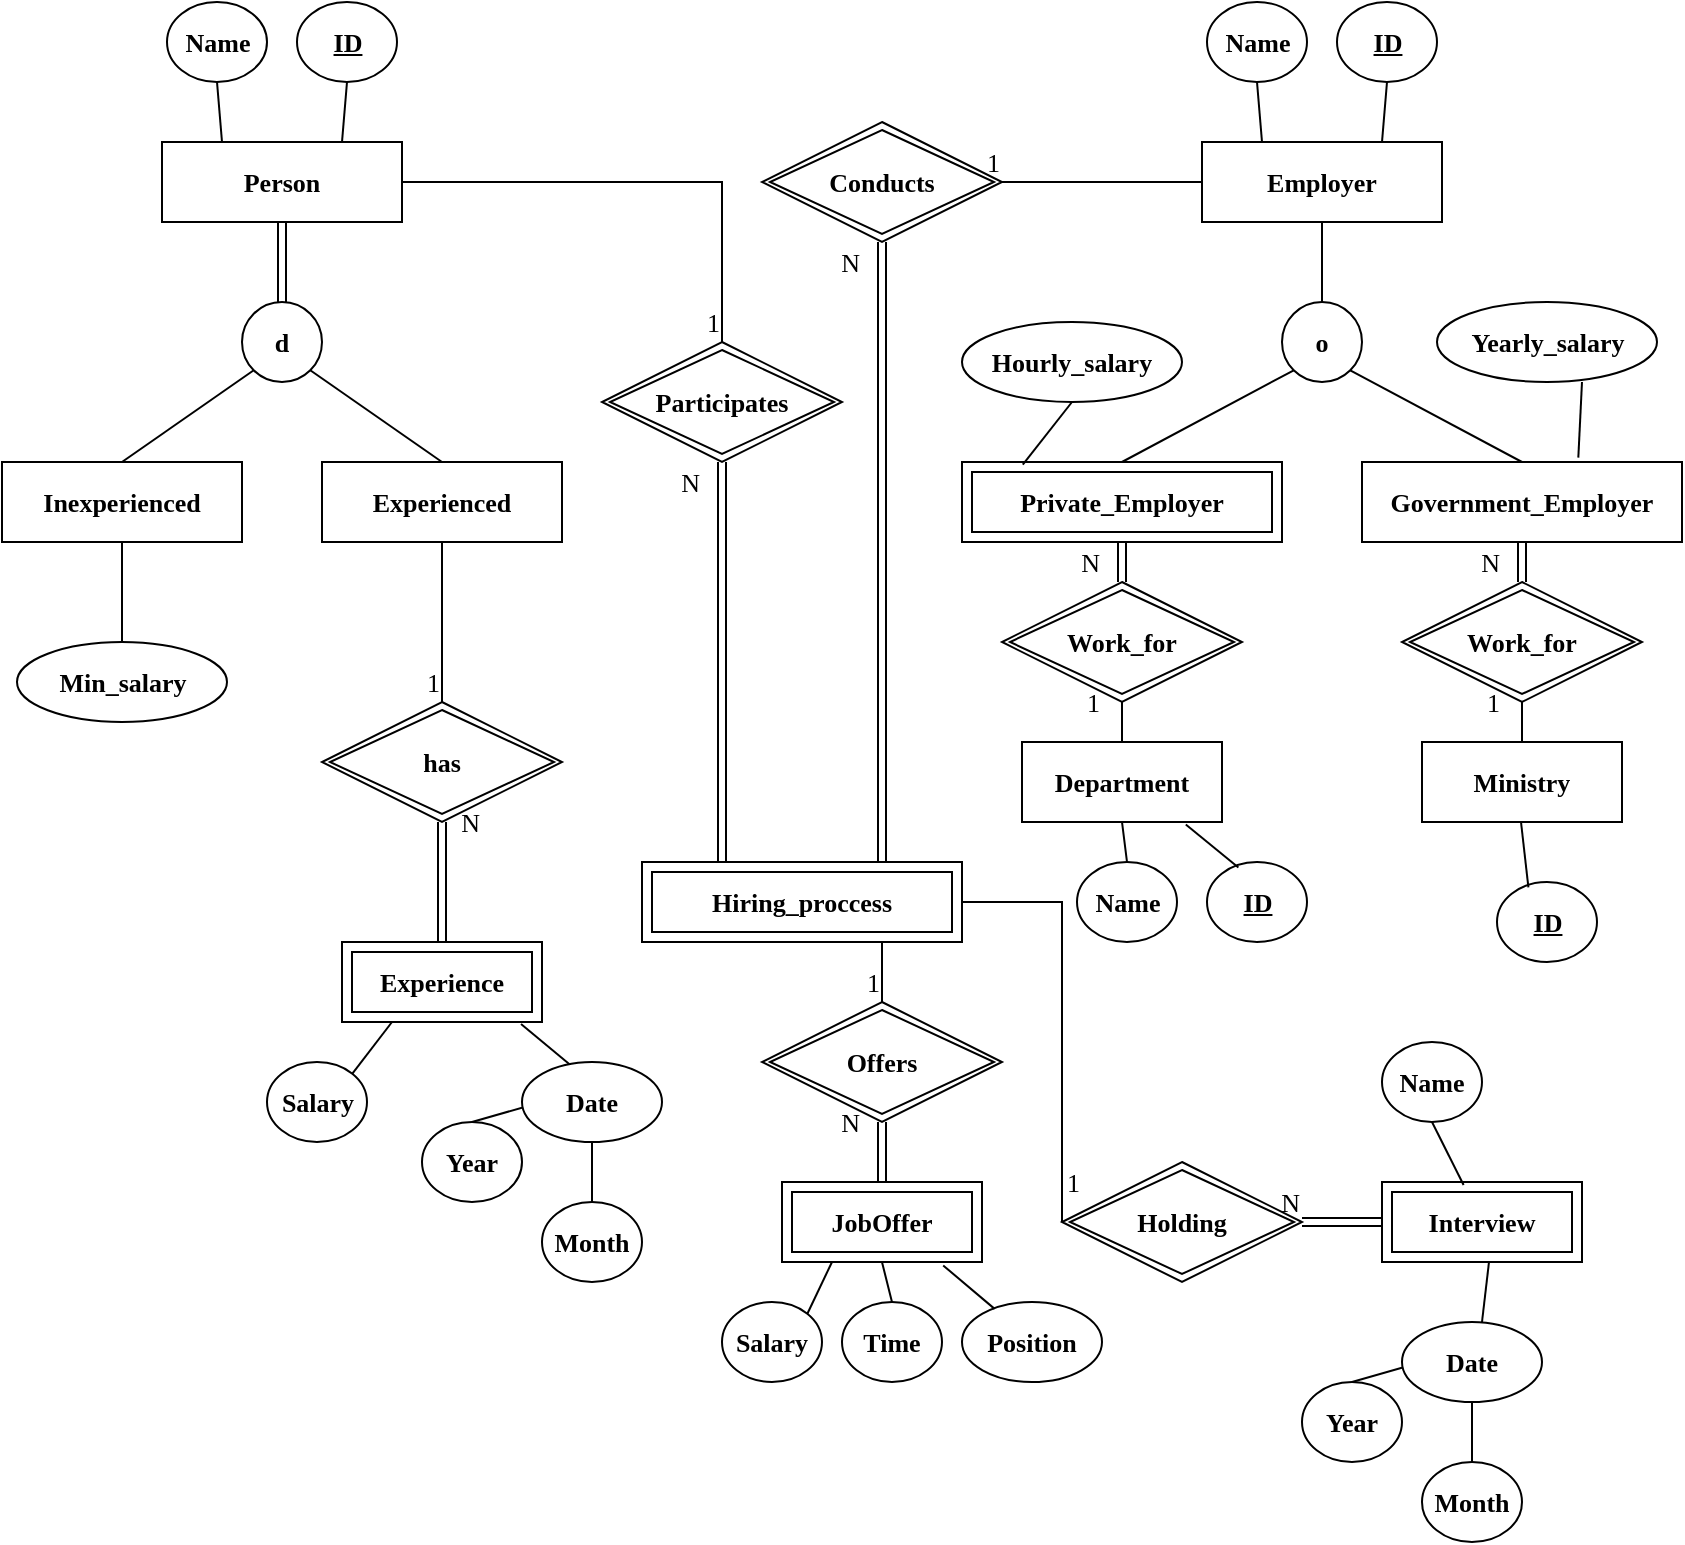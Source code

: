 <mxfile version="26.2.6">
  <diagram id="R2lEEEUBdFMjLlhIrx00" name="Page-1">
    <mxGraphModel dx="1282" dy="769" grid="1" gridSize="10" guides="1" tooltips="1" connect="1" arrows="1" fold="1" page="1" pageScale="1" pageWidth="850" pageHeight="1100" math="0" shadow="0" extFonts="Permanent Marker^https://fonts.googleapis.com/css?family=Permanent+Marker">
      <root>
        <mxCell id="0" />
        <mxCell id="1" parent="0" />
        <mxCell id="jwHc53lMBmDGHj068Qxe-1" value="Experienced" style="whiteSpace=wrap;html=1;align=center;fontFamily=Kahroba RG;fontSize=13;fontStyle=1" parent="1" vertex="1">
          <mxGeometry x="160" y="280" width="120" height="40" as="geometry" />
        </mxCell>
        <mxCell id="jwHc53lMBmDGHj068Qxe-2" value="Inexperienced" style="whiteSpace=wrap;html=1;align=center;fontFamily=Kahroba RG;fontSize=13;fontStyle=1" parent="1" vertex="1">
          <mxGeometry y="280" width="120" height="40" as="geometry" />
        </mxCell>
        <mxCell id="jwHc53lMBmDGHj068Qxe-3" value="Person" style="whiteSpace=wrap;html=1;align=center;fontFamily=Kahroba RG;fontSize=13;fontStyle=1" parent="1" vertex="1">
          <mxGeometry x="80" y="120" width="120" height="40" as="geometry" />
        </mxCell>
        <mxCell id="jwHc53lMBmDGHj068Qxe-4" value="Employer" style="whiteSpace=wrap;html=1;align=center;fontFamily=Kahroba RG;fontSize=13;fontStyle=1" parent="1" vertex="1">
          <mxGeometry x="600" y="120" width="120" height="40" as="geometry" />
        </mxCell>
        <mxCell id="jwHc53lMBmDGHj068Qxe-6" value="Government_Employer" style="whiteSpace=wrap;html=1;align=center;fontFamily=Kahroba RG;fontSize=13;fontStyle=1" parent="1" vertex="1">
          <mxGeometry x="680" y="280" width="160" height="40" as="geometry" />
        </mxCell>
        <mxCell id="jwHc53lMBmDGHj068Qxe-8" value="d" style="ellipse;whiteSpace=wrap;html=1;align=center;fontFamily=Kahroba RG;fontSize=13;fontStyle=1" parent="1" vertex="1">
          <mxGeometry x="120" y="200" width="40" height="40" as="geometry" />
        </mxCell>
        <mxCell id="jwHc53lMBmDGHj068Qxe-9" value="o" style="ellipse;whiteSpace=wrap;html=1;align=center;fontFamily=Kahroba RG;fontSize=13;fontStyle=1" parent="1" vertex="1">
          <mxGeometry x="640" y="200" width="40" height="40" as="geometry" />
        </mxCell>
        <mxCell id="jwHc53lMBmDGHj068Qxe-21" value="" style="shape=link;html=1;rounded=0;exitX=0.5;exitY=1;exitDx=0;exitDy=0;entryX=0.5;entryY=0;entryDx=0;entryDy=0;fontStyle=1;fontFamily=Kahroba RG;fontSize=13;" parent="1" source="jwHc53lMBmDGHj068Qxe-3" target="jwHc53lMBmDGHj068Qxe-8" edge="1">
          <mxGeometry relative="1" as="geometry">
            <mxPoint x="180" y="240" as="sourcePoint" />
            <mxPoint x="340" y="240" as="targetPoint" />
          </mxGeometry>
        </mxCell>
        <mxCell id="jwHc53lMBmDGHj068Qxe-22" value="" style="resizable=0;html=1;whiteSpace=wrap;align=right;verticalAlign=bottom;fontStyle=1;fontFamily=Kahroba RG;fontSize=13;" parent="jwHc53lMBmDGHj068Qxe-21" connectable="0" vertex="1">
          <mxGeometry x="1" relative="1" as="geometry" />
        </mxCell>
        <mxCell id="jwHc53lMBmDGHj068Qxe-23" value="" style="endArrow=none;html=1;rounded=0;exitX=0;exitY=1;exitDx=0;exitDy=0;entryX=0.5;entryY=0;entryDx=0;entryDy=0;fontStyle=1;fontFamily=Kahroba RG;fontSize=13;" parent="1" source="jwHc53lMBmDGHj068Qxe-8" target="jwHc53lMBmDGHj068Qxe-2" edge="1">
          <mxGeometry relative="1" as="geometry">
            <mxPoint x="110" y="220" as="sourcePoint" />
            <mxPoint x="270" y="220" as="targetPoint" />
          </mxGeometry>
        </mxCell>
        <mxCell id="jwHc53lMBmDGHj068Qxe-24" value="" style="endArrow=none;html=1;rounded=0;exitX=1;exitY=1;exitDx=0;exitDy=0;entryX=0.5;entryY=0;entryDx=0;entryDy=0;fontStyle=1;fontFamily=Kahroba RG;fontSize=13;" parent="1" source="jwHc53lMBmDGHj068Qxe-8" target="jwHc53lMBmDGHj068Qxe-1" edge="1">
          <mxGeometry relative="1" as="geometry">
            <mxPoint x="136" y="244" as="sourcePoint" />
            <mxPoint x="70" y="290" as="targetPoint" />
          </mxGeometry>
        </mxCell>
        <mxCell id="jwHc53lMBmDGHj068Qxe-25" value="" style="endArrow=none;html=1;rounded=0;exitX=0;exitY=1;exitDx=0;exitDy=0;entryX=0.5;entryY=0;entryDx=0;entryDy=0;fontStyle=1;fontFamily=Kahroba RG;fontSize=13;" parent="1" source="jwHc53lMBmDGHj068Qxe-9" edge="1">
          <mxGeometry relative="1" as="geometry">
            <mxPoint x="324" y="244" as="sourcePoint" />
            <mxPoint x="560" y="280" as="targetPoint" />
          </mxGeometry>
        </mxCell>
        <mxCell id="jwHc53lMBmDGHj068Qxe-26" value="" style="endArrow=none;html=1;rounded=0;exitX=1;exitY=1;exitDx=0;exitDy=0;entryX=0.5;entryY=0;entryDx=0;entryDy=0;fontStyle=1;fontFamily=Kahroba RG;fontSize=13;" parent="1" source="jwHc53lMBmDGHj068Qxe-9" target="jwHc53lMBmDGHj068Qxe-6" edge="1">
          <mxGeometry relative="1" as="geometry">
            <mxPoint x="656" y="244" as="sourcePoint" />
            <mxPoint x="570" y="290" as="targetPoint" />
          </mxGeometry>
        </mxCell>
        <mxCell id="jwHc53lMBmDGHj068Qxe-27" value="" style="endArrow=none;html=1;rounded=0;exitX=0.5;exitY=1;exitDx=0;exitDy=0;entryX=0.5;entryY=0;entryDx=0;entryDy=0;fontStyle=1;fontFamily=Kahroba RG;fontSize=13;" parent="1" source="jwHc53lMBmDGHj068Qxe-4" target="jwHc53lMBmDGHj068Qxe-9" edge="1">
          <mxGeometry relative="1" as="geometry">
            <mxPoint x="684" y="244" as="sourcePoint" />
            <mxPoint x="770" y="290" as="targetPoint" />
          </mxGeometry>
        </mxCell>
        <mxCell id="jwHc53lMBmDGHj068Qxe-31" value="&lt;span&gt;Experience&lt;/span&gt;" style="shape=ext;margin=3;double=1;whiteSpace=wrap;html=1;align=center;fontStyle=1;fontFamily=Kahroba RG;fontSize=13;" parent="1" vertex="1">
          <mxGeometry x="170" y="520" width="100" height="40" as="geometry" />
        </mxCell>
        <mxCell id="jwHc53lMBmDGHj068Qxe-32" value="has" style="shape=rhombus;double=1;perimeter=rhombusPerimeter;whiteSpace=wrap;html=1;align=center;fontStyle=1;fontFamily=Kahroba RG;fontSize=13;" parent="1" vertex="1">
          <mxGeometry x="160" y="400" width="120" height="60" as="geometry" />
        </mxCell>
        <mxCell id="jwHc53lMBmDGHj068Qxe-33" value="ID" style="ellipse;whiteSpace=wrap;html=1;align=center;fontStyle=5;fontFamily=Kahroba RG;fontSize=13;" parent="1" vertex="1">
          <mxGeometry x="147.5" y="50" width="50" height="40" as="geometry" />
        </mxCell>
        <mxCell id="jwHc53lMBmDGHj068Qxe-34" value="Name" style="ellipse;whiteSpace=wrap;html=1;align=center;fontStyle=1;fontFamily=Kahroba RG;fontSize=13;" parent="1" vertex="1">
          <mxGeometry x="82.5" y="50" width="50" height="40" as="geometry" />
        </mxCell>
        <mxCell id="jwHc53lMBmDGHj068Qxe-38" value="Hiring_proccess" style="shape=ext;margin=3;double=1;whiteSpace=wrap;html=1;align=center;fontStyle=1;fontFamily=Kahroba RG;fontSize=13;" parent="1" vertex="1">
          <mxGeometry x="320" y="480" width="160" height="40" as="geometry" />
        </mxCell>
        <mxCell id="jwHc53lMBmDGHj068Qxe-41" value="" style="endArrow=none;html=1;rounded=0;entryX=1;entryY=0.5;entryDx=0;entryDy=0;exitX=0;exitY=0.5;exitDx=0;exitDy=0;fontFamily=Kahroba RG;fontSize=13;" parent="1" source="jwHc53lMBmDGHj068Qxe-4" target="jwHc53lMBmDGHj068Qxe-45" edge="1">
          <mxGeometry relative="1" as="geometry">
            <mxPoint x="330" y="410" as="sourcePoint" />
            <mxPoint x="500" y="140" as="targetPoint" />
          </mxGeometry>
        </mxCell>
        <mxCell id="jwHc53lMBmDGHj068Qxe-42" value="1" style="resizable=0;html=1;whiteSpace=wrap;align=right;verticalAlign=bottom;fontFamily=Kahroba RG;fontSize=13;" parent="jwHc53lMBmDGHj068Qxe-41" connectable="0" vertex="1">
          <mxGeometry x="1" relative="1" as="geometry" />
        </mxCell>
        <mxCell id="jwHc53lMBmDGHj068Qxe-43" value="" style="shape=link;html=1;rounded=0;exitX=0.75;exitY=0;exitDx=0;exitDy=0;entryX=0.5;entryY=1;entryDx=0;entryDy=0;fontFamily=Kahroba RG;fontSize=13;" parent="1" source="jwHc53lMBmDGHj068Qxe-38" target="jwHc53lMBmDGHj068Qxe-45" edge="1">
          <mxGeometry relative="1" as="geometry">
            <mxPoint x="330" y="410" as="sourcePoint" />
            <mxPoint x="410" y="190" as="targetPoint" />
          </mxGeometry>
        </mxCell>
        <mxCell id="jwHc53lMBmDGHj068Qxe-44" value="N" style="resizable=0;html=1;whiteSpace=wrap;align=right;verticalAlign=bottom;fontFamily=Kahroba RG;fontSize=13;" parent="jwHc53lMBmDGHj068Qxe-43" connectable="0" vertex="1">
          <mxGeometry x="1" relative="1" as="geometry">
            <mxPoint x="-10" y="20" as="offset" />
          </mxGeometry>
        </mxCell>
        <mxCell id="jwHc53lMBmDGHj068Qxe-45" value="&lt;span style=&quot;font-weight: 700;&quot;&gt;Conducts&lt;/span&gt;" style="shape=rhombus;double=1;perimeter=rhombusPerimeter;whiteSpace=wrap;html=1;align=center;fontFamily=Kahroba RG;fontSize=13;" parent="1" vertex="1">
          <mxGeometry x="380" y="110" width="120" height="60" as="geometry" />
        </mxCell>
        <mxCell id="jwHc53lMBmDGHj068Qxe-46" value="" style="endArrow=none;html=1;rounded=0;entryX=0.5;entryY=0;entryDx=0;entryDy=0;exitX=1;exitY=0.5;exitDx=0;exitDy=0;fontFamily=Kahroba RG;fontSize=13;" parent="1" source="jwHc53lMBmDGHj068Qxe-3" target="jwHc53lMBmDGHj068Qxe-50" edge="1">
          <mxGeometry relative="1" as="geometry">
            <mxPoint x="360" y="350" as="sourcePoint" />
            <mxPoint x="360" y="220" as="targetPoint" />
            <Array as="points">
              <mxPoint x="360" y="140" />
            </Array>
          </mxGeometry>
        </mxCell>
        <mxCell id="jwHc53lMBmDGHj068Qxe-47" value="1" style="resizable=0;html=1;whiteSpace=wrap;align=right;verticalAlign=bottom;fontFamily=Kahroba RG;fontSize=13;" parent="jwHc53lMBmDGHj068Qxe-46" connectable="0" vertex="1">
          <mxGeometry x="1" relative="1" as="geometry" />
        </mxCell>
        <mxCell id="jwHc53lMBmDGHj068Qxe-48" value="" style="shape=link;html=1;rounded=0;exitX=0.25;exitY=0;exitDx=0;exitDy=0;entryX=0.5;entryY=1;entryDx=0;entryDy=0;fontFamily=Kahroba RG;fontSize=13;" parent="1" source="jwHc53lMBmDGHj068Qxe-38" target="jwHc53lMBmDGHj068Qxe-50" edge="1">
          <mxGeometry relative="1" as="geometry">
            <mxPoint x="360" y="350" as="sourcePoint" />
            <mxPoint x="360" y="280" as="targetPoint" />
          </mxGeometry>
        </mxCell>
        <mxCell id="jwHc53lMBmDGHj068Qxe-49" value="N" style="resizable=0;html=1;whiteSpace=wrap;align=right;verticalAlign=bottom;fontFamily=Kahroba RG;fontSize=13;" parent="jwHc53lMBmDGHj068Qxe-48" connectable="0" vertex="1">
          <mxGeometry x="1" relative="1" as="geometry">
            <mxPoint x="-10" y="20" as="offset" />
          </mxGeometry>
        </mxCell>
        <mxCell id="jwHc53lMBmDGHj068Qxe-50" value="&lt;font&gt;&lt;b&gt;Participates&lt;/b&gt;&lt;/font&gt;" style="shape=rhombus;double=1;perimeter=rhombusPerimeter;whiteSpace=wrap;html=1;align=center;fontFamily=Kahroba RG;fontSize=13;" parent="1" vertex="1">
          <mxGeometry x="300" y="220" width="120" height="60" as="geometry" />
        </mxCell>
        <mxCell id="jwHc53lMBmDGHj068Qxe-53" value="" style="endArrow=none;html=1;rounded=0;entryX=0;entryY=0.5;entryDx=0;entryDy=0;exitX=1;exitY=0.5;exitDx=0;exitDy=0;fontFamily=Kahroba RG;fontSize=13;" parent="1" source="jwHc53lMBmDGHj068Qxe-38" target="jwHc53lMBmDGHj068Qxe-62" edge="1">
          <mxGeometry relative="1" as="geometry">
            <mxPoint x="310" y="400" as="sourcePoint" />
            <mxPoint x="520" y="500" as="targetPoint" />
            <Array as="points">
              <mxPoint x="530" y="500" />
            </Array>
          </mxGeometry>
        </mxCell>
        <mxCell id="jwHc53lMBmDGHj068Qxe-54" value="1" style="resizable=0;html=1;whiteSpace=wrap;align=right;verticalAlign=bottom;fontFamily=Kahroba RG;fontSize=13;" parent="jwHc53lMBmDGHj068Qxe-53" connectable="0" vertex="1">
          <mxGeometry x="1" relative="1" as="geometry">
            <mxPoint x="10" y="-10" as="offset" />
          </mxGeometry>
        </mxCell>
        <mxCell id="jwHc53lMBmDGHj068Qxe-55" value="&lt;span style=&quot;font-weight: 700;&quot;&gt;Interview&lt;/span&gt;" style="shape=ext;margin=3;double=1;whiteSpace=wrap;html=1;align=center;fontFamily=Kahroba RG;fontSize=13;" parent="1" vertex="1">
          <mxGeometry x="690" y="640" width="100" height="40" as="geometry" />
        </mxCell>
        <mxCell id="jwHc53lMBmDGHj068Qxe-58" value="" style="shape=link;html=1;rounded=0;entryX=1;entryY=0.5;entryDx=0;entryDy=0;exitX=0;exitY=0.5;exitDx=0;exitDy=0;fontFamily=Kahroba RG;fontSize=13;" parent="1" source="jwHc53lMBmDGHj068Qxe-55" edge="1">
          <mxGeometry relative="1" as="geometry">
            <mxPoint x="320" y="600" as="sourcePoint" />
            <mxPoint x="650" y="660" as="targetPoint" />
          </mxGeometry>
        </mxCell>
        <mxCell id="jwHc53lMBmDGHj068Qxe-59" value="N" style="resizable=0;html=1;whiteSpace=wrap;align=right;verticalAlign=bottom;fontFamily=Kahroba RG;fontSize=13;" parent="jwHc53lMBmDGHj068Qxe-58" connectable="0" vertex="1">
          <mxGeometry x="1" relative="1" as="geometry" />
        </mxCell>
        <mxCell id="jwHc53lMBmDGHj068Qxe-60" value="&lt;span style=&quot;font-weight: 700;&quot;&gt;JobOffer&lt;/span&gt;" style="shape=ext;margin=3;double=1;whiteSpace=wrap;html=1;align=center;fontFamily=Kahroba RG;fontSize=13;" parent="1" vertex="1">
          <mxGeometry x="390" y="640" width="100" height="40" as="geometry" />
        </mxCell>
        <mxCell id="jwHc53lMBmDGHj068Qxe-61" value="&lt;span style=&quot;font-weight: 700;&quot;&gt;Offers&lt;/span&gt;" style="shape=rhombus;double=1;perimeter=rhombusPerimeter;whiteSpace=wrap;html=1;align=center;fontFamily=Kahroba RG;fontSize=13;" parent="1" vertex="1">
          <mxGeometry x="380" y="550" width="120" height="60" as="geometry" />
        </mxCell>
        <mxCell id="jwHc53lMBmDGHj068Qxe-62" value="&lt;span style=&quot;font-weight: 700;&quot;&gt;Holding&lt;/span&gt;" style="shape=rhombus;double=1;perimeter=rhombusPerimeter;whiteSpace=wrap;html=1;align=center;fontFamily=Kahroba RG;fontSize=13;" parent="1" vertex="1">
          <mxGeometry x="530" y="630" width="120" height="60" as="geometry" />
        </mxCell>
        <mxCell id="jwHc53lMBmDGHj068Qxe-63" value="" style="shape=link;html=1;rounded=0;entryX=0.5;entryY=1;entryDx=0;entryDy=0;exitX=0.5;exitY=0;exitDx=0;exitDy=0;fontFamily=Kahroba RG;fontSize=13;" parent="1" source="jwHc53lMBmDGHj068Qxe-60" target="jwHc53lMBmDGHj068Qxe-61" edge="1">
          <mxGeometry relative="1" as="geometry">
            <mxPoint x="310" y="480" as="sourcePoint" />
            <mxPoint x="470" y="480" as="targetPoint" />
          </mxGeometry>
        </mxCell>
        <mxCell id="jwHc53lMBmDGHj068Qxe-64" value="N" style="resizable=0;html=1;whiteSpace=wrap;align=right;verticalAlign=bottom;fontFamily=Kahroba RG;fontSize=13;" parent="jwHc53lMBmDGHj068Qxe-63" connectable="0" vertex="1">
          <mxGeometry x="1" relative="1" as="geometry">
            <mxPoint x="-10" y="10" as="offset" />
          </mxGeometry>
        </mxCell>
        <mxCell id="jwHc53lMBmDGHj068Qxe-65" value="" style="endArrow=none;html=1;rounded=0;entryX=0.5;entryY=0;entryDx=0;entryDy=0;exitX=0.75;exitY=1;exitDx=0;exitDy=0;fontFamily=Kahroba RG;fontSize=13;" parent="1" source="jwHc53lMBmDGHj068Qxe-38" target="jwHc53lMBmDGHj068Qxe-61" edge="1">
          <mxGeometry relative="1" as="geometry">
            <mxPoint x="310" y="480" as="sourcePoint" />
            <mxPoint x="470" y="480" as="targetPoint" />
          </mxGeometry>
        </mxCell>
        <mxCell id="jwHc53lMBmDGHj068Qxe-66" value="1" style="resizable=0;html=1;whiteSpace=wrap;align=right;verticalAlign=bottom;fontFamily=Kahroba RG;fontSize=13;" parent="jwHc53lMBmDGHj068Qxe-65" connectable="0" vertex="1">
          <mxGeometry x="1" relative="1" as="geometry" />
        </mxCell>
        <mxCell id="jwHc53lMBmDGHj068Qxe-67" value="" style="endArrow=none;html=1;rounded=0;exitX=0.5;exitY=1;exitDx=0;exitDy=0;entryX=0.5;entryY=0;entryDx=0;entryDy=0;fontFamily=Kahroba RG;fontSize=13;" parent="1" source="jwHc53lMBmDGHj068Qxe-1" target="jwHc53lMBmDGHj068Qxe-32" edge="1">
          <mxGeometry relative="1" as="geometry">
            <mxPoint x="220" y="390" as="sourcePoint" />
            <mxPoint x="380" y="390" as="targetPoint" />
          </mxGeometry>
        </mxCell>
        <mxCell id="jwHc53lMBmDGHj068Qxe-68" value="1" style="resizable=0;html=1;whiteSpace=wrap;align=right;verticalAlign=bottom;fontFamily=Kahroba RG;fontSize=13;" parent="jwHc53lMBmDGHj068Qxe-67" connectable="0" vertex="1">
          <mxGeometry x="1" relative="1" as="geometry" />
        </mxCell>
        <mxCell id="jwHc53lMBmDGHj068Qxe-69" value="" style="shape=link;html=1;rounded=0;exitX=0.5;exitY=0;exitDx=0;exitDy=0;entryX=0.5;entryY=1;entryDx=0;entryDy=0;fontFamily=Kahroba RG;fontSize=13;" parent="1" source="jwHc53lMBmDGHj068Qxe-31" target="jwHc53lMBmDGHj068Qxe-32" edge="1">
          <mxGeometry relative="1" as="geometry">
            <mxPoint x="220" y="390" as="sourcePoint" />
            <mxPoint x="380" y="390" as="targetPoint" />
          </mxGeometry>
        </mxCell>
        <mxCell id="jwHc53lMBmDGHj068Qxe-70" value="N" style="resizable=0;html=1;whiteSpace=wrap;align=right;verticalAlign=bottom;fontFamily=Kahroba RG;fontSize=13;" parent="jwHc53lMBmDGHj068Qxe-69" connectable="0" vertex="1">
          <mxGeometry x="1" relative="1" as="geometry">
            <mxPoint x="20" y="10" as="offset" />
          </mxGeometry>
        </mxCell>
        <mxCell id="jwHc53lMBmDGHj068Qxe-72" value="" style="endArrow=none;html=1;rounded=0;exitX=0.5;exitY=1;exitDx=0;exitDy=0;entryX=0.25;entryY=0;entryDx=0;entryDy=0;fontFamily=Kahroba RG;fontSize=13;" parent="1" source="jwHc53lMBmDGHj068Qxe-34" target="jwHc53lMBmDGHj068Qxe-3" edge="1">
          <mxGeometry relative="1" as="geometry">
            <mxPoint x="310" y="240" as="sourcePoint" />
            <mxPoint x="470" y="240" as="targetPoint" />
          </mxGeometry>
        </mxCell>
        <mxCell id="jwHc53lMBmDGHj068Qxe-73" value="" style="endArrow=none;html=1;rounded=0;exitX=0.5;exitY=1;exitDx=0;exitDy=0;entryX=0.75;entryY=0;entryDx=0;entryDy=0;fontFamily=Kahroba RG;fontSize=13;" parent="1" source="jwHc53lMBmDGHj068Qxe-33" target="jwHc53lMBmDGHj068Qxe-3" edge="1">
          <mxGeometry relative="1" as="geometry">
            <mxPoint x="118" y="100" as="sourcePoint" />
            <mxPoint x="120" y="130" as="targetPoint" />
          </mxGeometry>
        </mxCell>
        <mxCell id="jwHc53lMBmDGHj068Qxe-75" value="ID" style="ellipse;whiteSpace=wrap;html=1;align=center;fontStyle=5;fontFamily=Kahroba RG;fontSize=13;" parent="1" vertex="1">
          <mxGeometry x="667.5" y="50" width="50" height="40" as="geometry" />
        </mxCell>
        <mxCell id="jwHc53lMBmDGHj068Qxe-76" value="Name" style="ellipse;whiteSpace=wrap;html=1;align=center;fontStyle=1;fontFamily=Kahroba RG;fontSize=13;" parent="1" vertex="1">
          <mxGeometry x="602.5" y="50" width="50" height="40" as="geometry" />
        </mxCell>
        <mxCell id="jwHc53lMBmDGHj068Qxe-77" value="" style="endArrow=none;html=1;rounded=0;exitX=0.5;exitY=1;exitDx=0;exitDy=0;entryX=0.25;entryY=0;entryDx=0;entryDy=0;fontFamily=Kahroba RG;fontSize=13;" parent="1" source="jwHc53lMBmDGHj068Qxe-76" edge="1">
          <mxGeometry relative="1" as="geometry">
            <mxPoint x="830" y="240" as="sourcePoint" />
            <mxPoint x="630" y="120" as="targetPoint" />
          </mxGeometry>
        </mxCell>
        <mxCell id="jwHc53lMBmDGHj068Qxe-78" value="" style="endArrow=none;html=1;rounded=0;exitX=0.5;exitY=1;exitDx=0;exitDy=0;entryX=0.75;entryY=0;entryDx=0;entryDy=0;fontFamily=Kahroba RG;fontSize=13;" parent="1" source="jwHc53lMBmDGHj068Qxe-75" edge="1">
          <mxGeometry relative="1" as="geometry">
            <mxPoint x="638" y="100" as="sourcePoint" />
            <mxPoint x="690" y="120" as="targetPoint" />
          </mxGeometry>
        </mxCell>
        <mxCell id="jwHc53lMBmDGHj068Qxe-79" value="Department" style="whiteSpace=wrap;html=1;align=center;fontFamily=Kahroba RG;fontSize=13;fontStyle=1" parent="1" vertex="1">
          <mxGeometry x="510" y="420" width="100" height="40" as="geometry" />
        </mxCell>
        <mxCell id="jwHc53lMBmDGHj068Qxe-80" value="Work_for" style="shape=rhombus;double=1;perimeter=rhombusPerimeter;whiteSpace=wrap;html=1;align=center;fontStyle=1;fontFamily=Kahroba RG;fontSize=13;" parent="1" vertex="1">
          <mxGeometry x="500" y="340" width="120" height="60" as="geometry" />
        </mxCell>
        <mxCell id="jwHc53lMBmDGHj068Qxe-81" value="&lt;span style=&quot;font-weight: 700;&quot;&gt;Private_Employer&lt;/span&gt;" style="shape=ext;margin=3;double=1;whiteSpace=wrap;html=1;align=center;fontFamily=Kahroba RG;fontSize=13;" parent="1" vertex="1">
          <mxGeometry x="480" y="280" width="160" height="40" as="geometry" />
        </mxCell>
        <mxCell id="jwHc53lMBmDGHj068Qxe-84" value="" style="shape=link;html=1;rounded=0;entryX=0.5;entryY=0;entryDx=0;entryDy=0;exitX=0.5;exitY=1;exitDx=0;exitDy=0;fontFamily=Kahroba RG;fontSize=13;" parent="1" source="jwHc53lMBmDGHj068Qxe-81" target="jwHc53lMBmDGHj068Qxe-80" edge="1">
          <mxGeometry relative="1" as="geometry">
            <mxPoint x="310" y="360" as="sourcePoint" />
            <mxPoint x="470" y="360" as="targetPoint" />
          </mxGeometry>
        </mxCell>
        <mxCell id="jwHc53lMBmDGHj068Qxe-85" value="N" style="resizable=0;html=1;whiteSpace=wrap;align=right;verticalAlign=bottom;fontFamily=Kahroba RG;fontSize=13;" parent="jwHc53lMBmDGHj068Qxe-84" connectable="0" vertex="1">
          <mxGeometry x="1" relative="1" as="geometry">
            <mxPoint x="-10" as="offset" />
          </mxGeometry>
        </mxCell>
        <mxCell id="jwHc53lMBmDGHj068Qxe-86" value="" style="endArrow=none;html=1;rounded=0;entryX=0.5;entryY=1;entryDx=0;entryDy=0;exitX=0.5;exitY=0;exitDx=0;exitDy=0;fontFamily=Kahroba RG;fontSize=13;" parent="1" source="jwHc53lMBmDGHj068Qxe-79" target="jwHc53lMBmDGHj068Qxe-80" edge="1">
          <mxGeometry relative="1" as="geometry">
            <mxPoint x="310" y="360" as="sourcePoint" />
            <mxPoint x="470" y="360" as="targetPoint" />
          </mxGeometry>
        </mxCell>
        <mxCell id="jwHc53lMBmDGHj068Qxe-87" value="1" style="resizable=0;html=1;whiteSpace=wrap;align=right;verticalAlign=bottom;fontFamily=Kahroba RG;fontSize=13;" parent="jwHc53lMBmDGHj068Qxe-86" connectable="0" vertex="1">
          <mxGeometry x="1" relative="1" as="geometry">
            <mxPoint x="-10" y="10" as="offset" />
          </mxGeometry>
        </mxCell>
        <mxCell id="jwHc53lMBmDGHj068Qxe-88" value="ID" style="ellipse;whiteSpace=wrap;html=1;align=center;fontStyle=5;fontFamily=Kahroba RG;fontSize=13;" parent="1" vertex="1">
          <mxGeometry x="602.5" y="480" width="50" height="40" as="geometry" />
        </mxCell>
        <mxCell id="jwHc53lMBmDGHj068Qxe-89" value="Name" style="ellipse;whiteSpace=wrap;html=1;align=center;fontStyle=1;fontFamily=Kahroba RG;fontSize=13;" parent="1" vertex="1">
          <mxGeometry x="537.5" y="480" width="50" height="40" as="geometry" />
        </mxCell>
        <mxCell id="jwHc53lMBmDGHj068Qxe-90" value="" style="endArrow=none;html=1;rounded=0;exitX=0.5;exitY=0;exitDx=0;exitDy=0;entryX=0.5;entryY=1;entryDx=0;entryDy=0;fontFamily=Kahroba RG;fontSize=13;" parent="1" source="jwHc53lMBmDGHj068Qxe-89" target="jwHc53lMBmDGHj068Qxe-79" edge="1">
          <mxGeometry relative="1" as="geometry">
            <mxPoint x="765" y="670" as="sourcePoint" />
            <mxPoint x="565" y="550" as="targetPoint" />
          </mxGeometry>
        </mxCell>
        <mxCell id="jwHc53lMBmDGHj068Qxe-91" value="" style="endArrow=none;html=1;rounded=0;exitX=0.314;exitY=0.068;exitDx=0;exitDy=0;entryX=0.819;entryY=1.031;entryDx=0;entryDy=0;exitPerimeter=0;entryPerimeter=0;fontFamily=Kahroba RG;fontSize=13;" parent="1" source="jwHc53lMBmDGHj068Qxe-88" target="jwHc53lMBmDGHj068Qxe-79" edge="1">
          <mxGeometry relative="1" as="geometry">
            <mxPoint x="573" y="530" as="sourcePoint" />
            <mxPoint x="625" y="550" as="targetPoint" />
          </mxGeometry>
        </mxCell>
        <mxCell id="jwHc53lMBmDGHj068Qxe-93" value="Year" style="ellipse;whiteSpace=wrap;html=1;align=center;fontStyle=1;fontFamily=Kahroba RG;fontSize=13;" parent="1" vertex="1">
          <mxGeometry x="210" y="610" width="50" height="40" as="geometry" />
        </mxCell>
        <mxCell id="jwHc53lMBmDGHj068Qxe-94" value="" style="endArrow=none;html=1;rounded=0;exitX=0.5;exitY=0;exitDx=0;exitDy=0;entryX=0;entryY=0.5;entryDx=0;entryDy=0;fontFamily=Kahroba RG;fontSize=13;" parent="1" source="jwHc53lMBmDGHj068Qxe-93" edge="1">
          <mxGeometry relative="1" as="geometry">
            <mxPoint x="432.5" y="770" as="sourcePoint" />
            <mxPoint x="270" y="600" as="targetPoint" />
          </mxGeometry>
        </mxCell>
        <mxCell id="jwHc53lMBmDGHj068Qxe-95" value="" style="endArrow=none;html=1;rounded=0;exitX=0.314;exitY=0.068;exitDx=0;exitDy=0;entryX=0.819;entryY=1.031;entryDx=0;entryDy=0;exitPerimeter=0;entryPerimeter=0;fontFamily=Kahroba RG;fontSize=13;" parent="1" edge="1">
          <mxGeometry relative="1" as="geometry">
            <mxPoint x="285.7" y="582.72" as="sourcePoint" />
            <mxPoint x="259.5" y="561" as="targetPoint" />
          </mxGeometry>
        </mxCell>
        <mxCell id="jwHc53lMBmDGHj068Qxe-96" value="Month" style="ellipse;whiteSpace=wrap;html=1;align=center;fontStyle=1;fontFamily=Kahroba RG;fontSize=13;" parent="1" vertex="1">
          <mxGeometry x="270" y="650" width="50" height="40" as="geometry" />
        </mxCell>
        <mxCell id="jwHc53lMBmDGHj068Qxe-97" value="" style="endArrow=none;html=1;rounded=0;exitX=0.5;exitY=0;exitDx=0;exitDy=0;entryX=0.5;entryY=1;entryDx=0;entryDy=0;fontFamily=Kahroba RG;fontSize=13;" parent="1" source="jwHc53lMBmDGHj068Qxe-96" edge="1">
          <mxGeometry relative="1" as="geometry">
            <mxPoint x="245" y="620" as="sourcePoint" />
            <mxPoint x="295" y="620" as="targetPoint" />
          </mxGeometry>
        </mxCell>
        <mxCell id="jwHc53lMBmDGHj068Qxe-100" value="Salary" style="ellipse;whiteSpace=wrap;html=1;align=center;fontStyle=1;fontFamily=Kahroba RG;fontSize=13;" parent="1" vertex="1">
          <mxGeometry x="132.5" y="580" width="50" height="40" as="geometry" />
        </mxCell>
        <mxCell id="jwHc53lMBmDGHj068Qxe-101" value="" style="endArrow=none;html=1;rounded=0;exitX=1;exitY=0;exitDx=0;exitDy=0;entryX=0.25;entryY=1;entryDx=0;entryDy=0;fontFamily=Kahroba RG;fontSize=13;" parent="1" source="jwHc53lMBmDGHj068Qxe-100" target="jwHc53lMBmDGHj068Qxe-31" edge="1">
          <mxGeometry relative="1" as="geometry">
            <mxPoint x="245" y="620" as="sourcePoint" />
            <mxPoint x="280" y="610" as="targetPoint" />
          </mxGeometry>
        </mxCell>
        <mxCell id="jwHc53lMBmDGHj068Qxe-102" value="Min_salary" style="ellipse;whiteSpace=wrap;html=1;align=center;fontStyle=1;fontFamily=Kahroba RG;fontSize=13;" parent="1" vertex="1">
          <mxGeometry x="7.5" y="370" width="105" height="40" as="geometry" />
        </mxCell>
        <mxCell id="jwHc53lMBmDGHj068Qxe-103" value="" style="endArrow=none;html=1;rounded=0;exitX=0.5;exitY=1;exitDx=0;exitDy=0;entryX=0.5;entryY=0;entryDx=0;entryDy=0;fontFamily=Kahroba RG;fontSize=13;" parent="1" source="jwHc53lMBmDGHj068Qxe-2" target="jwHc53lMBmDGHj068Qxe-102" edge="1">
          <mxGeometry relative="1" as="geometry">
            <mxPoint x="220" y="490" as="sourcePoint" />
            <mxPoint x="380" y="490" as="targetPoint" />
          </mxGeometry>
        </mxCell>
        <mxCell id="jwHc53lMBmDGHj068Qxe-104" value="Hourly_salary" style="ellipse;whiteSpace=wrap;html=1;align=center;fontStyle=1;fontFamily=Kahroba RG;fontSize=13;" parent="1" vertex="1">
          <mxGeometry x="480" y="210" width="110" height="40" as="geometry" />
        </mxCell>
        <mxCell id="jwHc53lMBmDGHj068Qxe-105" value="" style="endArrow=none;html=1;rounded=0;exitX=0.19;exitY=0.034;exitDx=0;exitDy=0;entryX=0.5;entryY=1;entryDx=0;entryDy=0;exitPerimeter=0;fontFamily=Kahroba RG;fontSize=13;" parent="1" source="jwHc53lMBmDGHj068Qxe-81" target="jwHc53lMBmDGHj068Qxe-104" edge="1">
          <mxGeometry relative="1" as="geometry">
            <mxPoint x="628" y="493" as="sourcePoint" />
            <mxPoint x="602" y="471" as="targetPoint" />
          </mxGeometry>
        </mxCell>
        <mxCell id="jwHc53lMBmDGHj068Qxe-106" value="Yearly_salary" style="ellipse;whiteSpace=wrap;html=1;align=center;fontStyle=1;fontFamily=Kahroba RG;fontSize=13;" parent="1" vertex="1">
          <mxGeometry x="717.5" y="200" width="110" height="40" as="geometry" />
        </mxCell>
        <mxCell id="jwHc53lMBmDGHj068Qxe-107" value="" style="endArrow=none;html=1;rounded=0;exitX=0.676;exitY=-0.055;exitDx=0;exitDy=0;entryX=0.5;entryY=1;entryDx=0;entryDy=0;exitPerimeter=0;fontFamily=Kahroba RG;fontSize=13;" parent="1" source="jwHc53lMBmDGHj068Qxe-6" edge="1">
          <mxGeometry relative="1" as="geometry">
            <mxPoint x="765" y="271" as="sourcePoint" />
            <mxPoint x="790" y="240" as="targetPoint" />
          </mxGeometry>
        </mxCell>
        <mxCell id="jwHc53lMBmDGHj068Qxe-108" value="Ministry" style="whiteSpace=wrap;html=1;align=center;fontFamily=Kahroba RG;fontSize=13;fontStyle=1" parent="1" vertex="1">
          <mxGeometry x="710" y="420" width="100" height="40" as="geometry" />
        </mxCell>
        <mxCell id="jwHc53lMBmDGHj068Qxe-109" value="Work_for" style="shape=rhombus;double=1;perimeter=rhombusPerimeter;whiteSpace=wrap;html=1;align=center;fontStyle=1;fontFamily=Kahroba RG;fontSize=13;" parent="1" vertex="1">
          <mxGeometry x="700" y="340" width="120" height="60" as="geometry" />
        </mxCell>
        <mxCell id="jwHc53lMBmDGHj068Qxe-110" value="" style="shape=link;html=1;rounded=0;entryX=0.5;entryY=0;entryDx=0;entryDy=0;exitX=0.5;exitY=1;exitDx=0;exitDy=0;fontFamily=Kahroba RG;fontSize=13;" parent="1" target="jwHc53lMBmDGHj068Qxe-109" edge="1">
          <mxGeometry relative="1" as="geometry">
            <mxPoint x="760" y="320" as="sourcePoint" />
            <mxPoint x="670" y="360" as="targetPoint" />
          </mxGeometry>
        </mxCell>
        <mxCell id="jwHc53lMBmDGHj068Qxe-111" value="N" style="resizable=0;html=1;whiteSpace=wrap;align=right;verticalAlign=bottom;fontFamily=Kahroba RG;fontSize=13;" parent="jwHc53lMBmDGHj068Qxe-110" connectable="0" vertex="1">
          <mxGeometry x="1" relative="1" as="geometry">
            <mxPoint x="-10" as="offset" />
          </mxGeometry>
        </mxCell>
        <mxCell id="jwHc53lMBmDGHj068Qxe-112" value="" style="endArrow=none;html=1;rounded=0;entryX=0.5;entryY=1;entryDx=0;entryDy=0;exitX=0.5;exitY=0;exitDx=0;exitDy=0;fontFamily=Kahroba RG;fontSize=13;" parent="1" source="jwHc53lMBmDGHj068Qxe-108" target="jwHc53lMBmDGHj068Qxe-109" edge="1">
          <mxGeometry relative="1" as="geometry">
            <mxPoint x="510" y="360" as="sourcePoint" />
            <mxPoint x="670" y="360" as="targetPoint" />
          </mxGeometry>
        </mxCell>
        <mxCell id="jwHc53lMBmDGHj068Qxe-113" value="1" style="resizable=0;html=1;whiteSpace=wrap;align=right;verticalAlign=bottom;fontFamily=Kahroba RG;fontSize=13;" parent="jwHc53lMBmDGHj068Qxe-112" connectable="0" vertex="1">
          <mxGeometry x="1" relative="1" as="geometry">
            <mxPoint x="-10" y="10" as="offset" />
          </mxGeometry>
        </mxCell>
        <mxCell id="jwHc53lMBmDGHj068Qxe-114" value="ID" style="ellipse;whiteSpace=wrap;html=1;align=center;fontStyle=5;fontFamily=Kahroba RG;fontSize=13;" parent="1" vertex="1">
          <mxGeometry x="747.5" y="490" width="50" height="40" as="geometry" />
        </mxCell>
        <mxCell id="jwHc53lMBmDGHj068Qxe-115" value="" style="endArrow=none;html=1;rounded=0;exitX=0.314;exitY=0.068;exitDx=0;exitDy=0;entryX=0.819;entryY=1.031;entryDx=0;entryDy=0;exitPerimeter=0;entryPerimeter=0;fontFamily=Kahroba RG;fontSize=13;" parent="1" source="jwHc53lMBmDGHj068Qxe-114" edge="1">
          <mxGeometry relative="1" as="geometry">
            <mxPoint x="740.5" y="529" as="sourcePoint" />
            <mxPoint x="759.5" y="460" as="targetPoint" />
          </mxGeometry>
        </mxCell>
        <mxCell id="jwHc53lMBmDGHj068Qxe-116" value="Year" style="ellipse;whiteSpace=wrap;html=1;align=center;fontStyle=1;fontFamily=Kahroba RG;fontSize=13;" parent="1" vertex="1">
          <mxGeometry x="650" y="740" width="50" height="40" as="geometry" />
        </mxCell>
        <mxCell id="jwHc53lMBmDGHj068Qxe-117" value="" style="endArrow=none;html=1;rounded=0;exitX=0.5;exitY=0;exitDx=0;exitDy=0;entryX=0;entryY=0.5;entryDx=0;entryDy=0;fontFamily=Kahroba RG;fontSize=13;" parent="1" source="jwHc53lMBmDGHj068Qxe-116" edge="1">
          <mxGeometry relative="1" as="geometry">
            <mxPoint x="872.5" y="900" as="sourcePoint" />
            <mxPoint x="710" y="730" as="targetPoint" />
          </mxGeometry>
        </mxCell>
        <mxCell id="jwHc53lMBmDGHj068Qxe-118" value="Month" style="ellipse;whiteSpace=wrap;html=1;align=center;fontStyle=1;fontFamily=Kahroba RG;fontSize=13;" parent="1" vertex="1">
          <mxGeometry x="710" y="780" width="50" height="40" as="geometry" />
        </mxCell>
        <mxCell id="jwHc53lMBmDGHj068Qxe-119" value="" style="endArrow=none;html=1;rounded=0;exitX=0.5;exitY=0;exitDx=0;exitDy=0;entryX=0.5;entryY=1;entryDx=0;entryDy=0;fontFamily=Kahroba RG;fontSize=13;" parent="1" source="jwHc53lMBmDGHj068Qxe-118" edge="1">
          <mxGeometry relative="1" as="geometry">
            <mxPoint x="685" y="750" as="sourcePoint" />
            <mxPoint x="735" y="750" as="targetPoint" />
          </mxGeometry>
        </mxCell>
        <mxCell id="jwHc53lMBmDGHj068Qxe-122" value="" style="endArrow=none;html=1;rounded=0;exitX=0.5;exitY=0;exitDx=0;exitDy=0;entryX=0.819;entryY=1.031;entryDx=0;entryDy=0;entryPerimeter=0;fontFamily=Kahroba RG;fontSize=13;" parent="1" edge="1">
          <mxGeometry relative="1" as="geometry">
            <mxPoint x="740" y="710" as="sourcePoint" />
            <mxPoint x="743.5" y="680" as="targetPoint" />
          </mxGeometry>
        </mxCell>
        <mxCell id="jwHc53lMBmDGHj068Qxe-123" value="Name" style="ellipse;whiteSpace=wrap;html=1;align=center;fontStyle=1;fontFamily=Kahroba RG;fontSize=13;" parent="1" vertex="1">
          <mxGeometry x="690" y="570" width="50" height="40" as="geometry" />
        </mxCell>
        <mxCell id="jwHc53lMBmDGHj068Qxe-124" value="" style="endArrow=none;html=1;rounded=0;exitX=0.5;exitY=1;exitDx=0;exitDy=0;entryX=0.408;entryY=0.037;entryDx=0;entryDy=0;entryPerimeter=0;fontFamily=Kahroba RG;fontSize=13;" parent="1" source="jwHc53lMBmDGHj068Qxe-123" target="jwHc53lMBmDGHj068Qxe-55" edge="1">
          <mxGeometry relative="1" as="geometry">
            <mxPoint x="628" y="493" as="sourcePoint" />
            <mxPoint x="602" y="471" as="targetPoint" />
          </mxGeometry>
        </mxCell>
        <mxCell id="jwHc53lMBmDGHj068Qxe-125" value="Salary" style="ellipse;whiteSpace=wrap;html=1;align=center;fontStyle=1;fontFamily=Kahroba RG;fontSize=13;" parent="1" vertex="1">
          <mxGeometry x="360" y="700" width="50" height="40" as="geometry" />
        </mxCell>
        <mxCell id="jwHc53lMBmDGHj068Qxe-126" value="Time" style="ellipse;whiteSpace=wrap;html=1;align=center;fontStyle=1;fontFamily=Kahroba RG;fontSize=13;" parent="1" vertex="1">
          <mxGeometry x="420" y="700" width="50" height="40" as="geometry" />
        </mxCell>
        <mxCell id="jwHc53lMBmDGHj068Qxe-127" value="Position" style="ellipse;whiteSpace=wrap;html=1;align=center;fontStyle=1;fontFamily=Kahroba RG;fontSize=13;" parent="1" vertex="1">
          <mxGeometry x="480" y="700" width="70" height="40" as="geometry" />
        </mxCell>
        <mxCell id="jwHc53lMBmDGHj068Qxe-128" value="" style="endArrow=none;html=1;rounded=0;exitX=1;exitY=0;exitDx=0;exitDy=0;entryX=0.25;entryY=1;entryDx=0;entryDy=0;fontFamily=Kahroba RG;fontSize=13;" parent="1" source="jwHc53lMBmDGHj068Qxe-125" target="jwHc53lMBmDGHj068Qxe-60" edge="1">
          <mxGeometry relative="1" as="geometry">
            <mxPoint x="305" y="660" as="sourcePoint" />
            <mxPoint x="305" y="630" as="targetPoint" />
          </mxGeometry>
        </mxCell>
        <mxCell id="jwHc53lMBmDGHj068Qxe-129" value="" style="endArrow=none;html=1;rounded=0;exitX=0.5;exitY=0;exitDx=0;exitDy=0;entryX=0.5;entryY=1;entryDx=0;entryDy=0;fontFamily=Kahroba RG;fontSize=13;" parent="1" source="jwHc53lMBmDGHj068Qxe-126" target="jwHc53lMBmDGHj068Qxe-60" edge="1">
          <mxGeometry relative="1" as="geometry">
            <mxPoint x="413" y="716" as="sourcePoint" />
            <mxPoint x="425" y="690" as="targetPoint" />
          </mxGeometry>
        </mxCell>
        <mxCell id="jwHc53lMBmDGHj068Qxe-130" value="" style="endArrow=none;html=1;rounded=0;exitX=0.233;exitY=0.086;exitDx=0;exitDy=0;entryX=0.806;entryY=1.043;entryDx=0;entryDy=0;entryPerimeter=0;exitPerimeter=0;fontFamily=Kahroba RG;fontSize=13;" parent="1" source="jwHc53lMBmDGHj068Qxe-127" target="jwHc53lMBmDGHj068Qxe-60" edge="1">
          <mxGeometry relative="1" as="geometry">
            <mxPoint x="455" y="710" as="sourcePoint" />
            <mxPoint x="450" y="690" as="targetPoint" />
          </mxGeometry>
        </mxCell>
        <mxCell id="-wY5vqb5wHFD_s_YIG_a-1" value="Date" style="ellipse;whiteSpace=wrap;html=1;align=center;fontFamily=Kahroba RG;fontSize=13;fontStyle=1" vertex="1" parent="1">
          <mxGeometry x="260" y="580" width="70" height="40" as="geometry" />
        </mxCell>
        <mxCell id="-wY5vqb5wHFD_s_YIG_a-2" value="Date" style="ellipse;whiteSpace=wrap;html=1;align=center;fontFamily=Kahroba RG;fontSize=13;fontStyle=1" vertex="1" parent="1">
          <mxGeometry x="700" y="710" width="70" height="40" as="geometry" />
        </mxCell>
      </root>
    </mxGraphModel>
  </diagram>
</mxfile>
